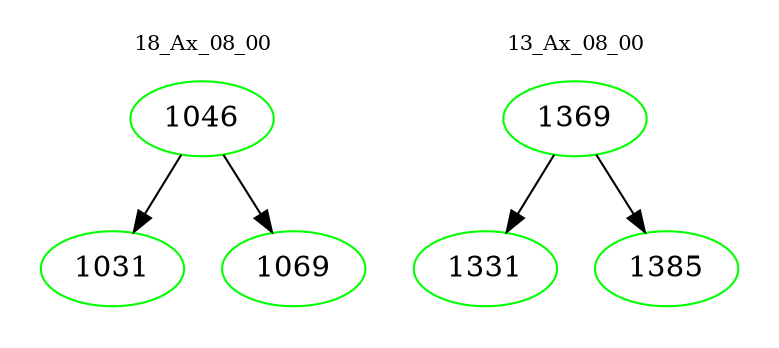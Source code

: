 digraph{
subgraph cluster_0 {
color = white
label = "18_Ax_08_00";
fontsize=10;
T0_1046 [label="1046", color="green"]
T0_1046 -> T0_1031 [color="black"]
T0_1031 [label="1031", color="green"]
T0_1046 -> T0_1069 [color="black"]
T0_1069 [label="1069", color="green"]
}
subgraph cluster_1 {
color = white
label = "13_Ax_08_00";
fontsize=10;
T1_1369 [label="1369", color="green"]
T1_1369 -> T1_1331 [color="black"]
T1_1331 [label="1331", color="green"]
T1_1369 -> T1_1385 [color="black"]
T1_1385 [label="1385", color="green"]
}
}
